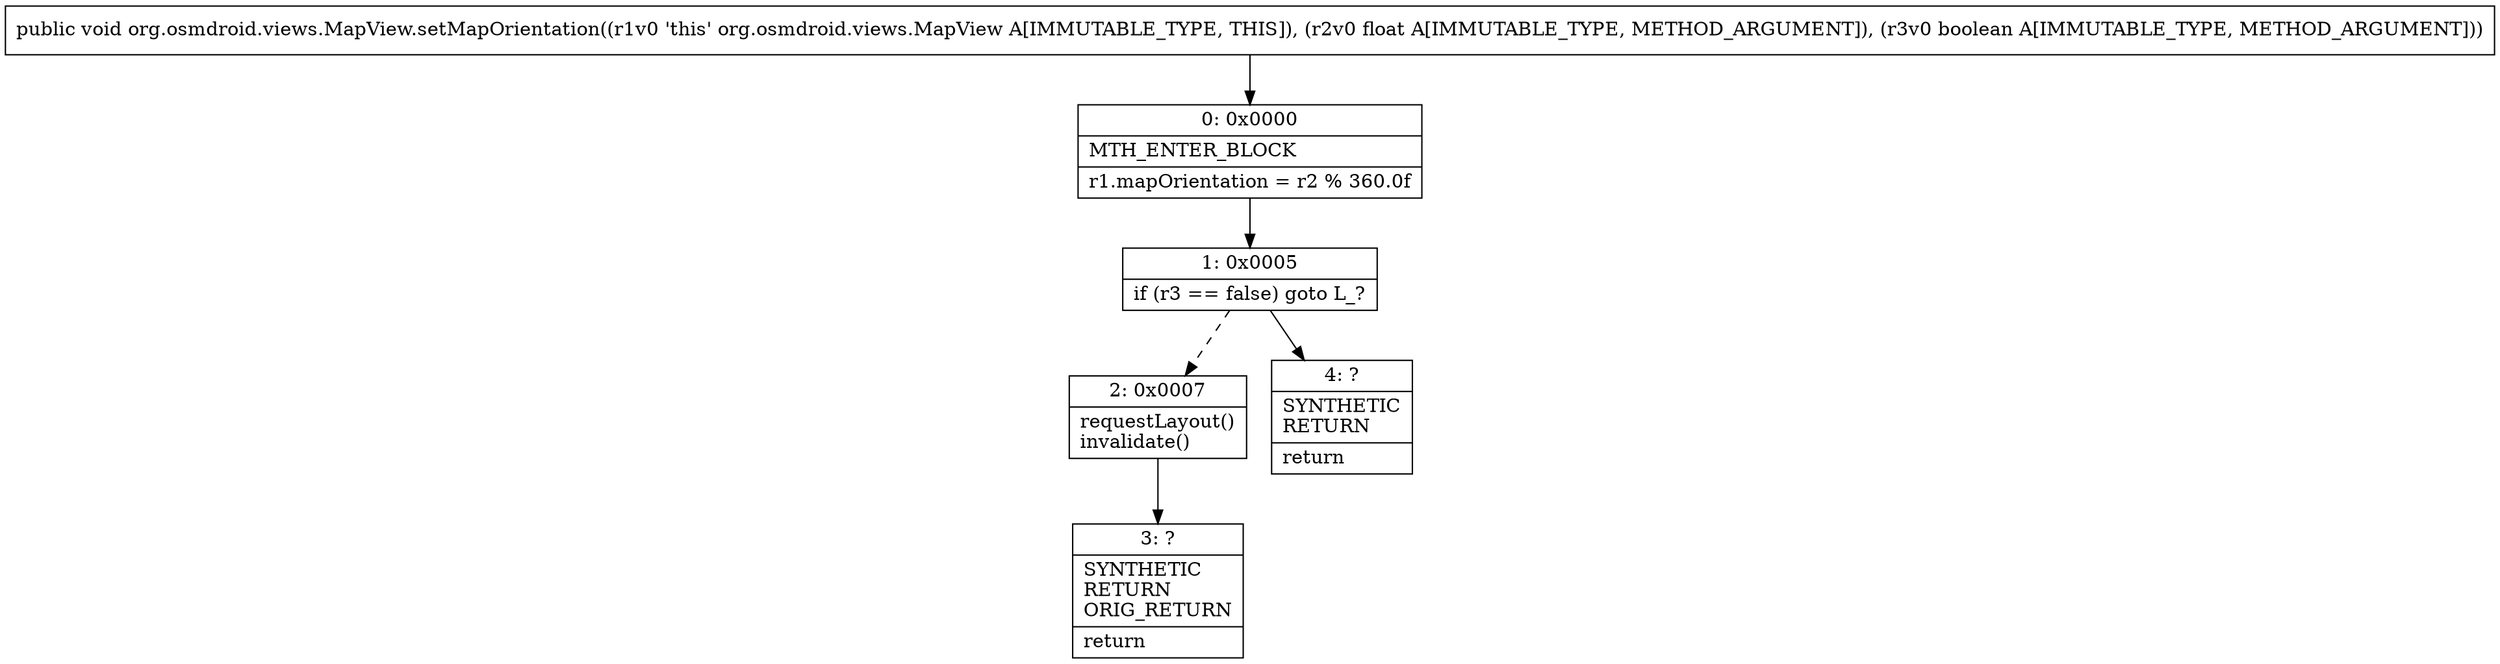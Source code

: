 digraph "CFG fororg.osmdroid.views.MapView.setMapOrientation(FZ)V" {
Node_0 [shape=record,label="{0\:\ 0x0000|MTH_ENTER_BLOCK\l|r1.mapOrientation = r2 % 360.0f\l}"];
Node_1 [shape=record,label="{1\:\ 0x0005|if (r3 == false) goto L_?\l}"];
Node_2 [shape=record,label="{2\:\ 0x0007|requestLayout()\linvalidate()\l}"];
Node_3 [shape=record,label="{3\:\ ?|SYNTHETIC\lRETURN\lORIG_RETURN\l|return\l}"];
Node_4 [shape=record,label="{4\:\ ?|SYNTHETIC\lRETURN\l|return\l}"];
MethodNode[shape=record,label="{public void org.osmdroid.views.MapView.setMapOrientation((r1v0 'this' org.osmdroid.views.MapView A[IMMUTABLE_TYPE, THIS]), (r2v0 float A[IMMUTABLE_TYPE, METHOD_ARGUMENT]), (r3v0 boolean A[IMMUTABLE_TYPE, METHOD_ARGUMENT])) }"];
MethodNode -> Node_0;
Node_0 -> Node_1;
Node_1 -> Node_2[style=dashed];
Node_1 -> Node_4;
Node_2 -> Node_3;
}


